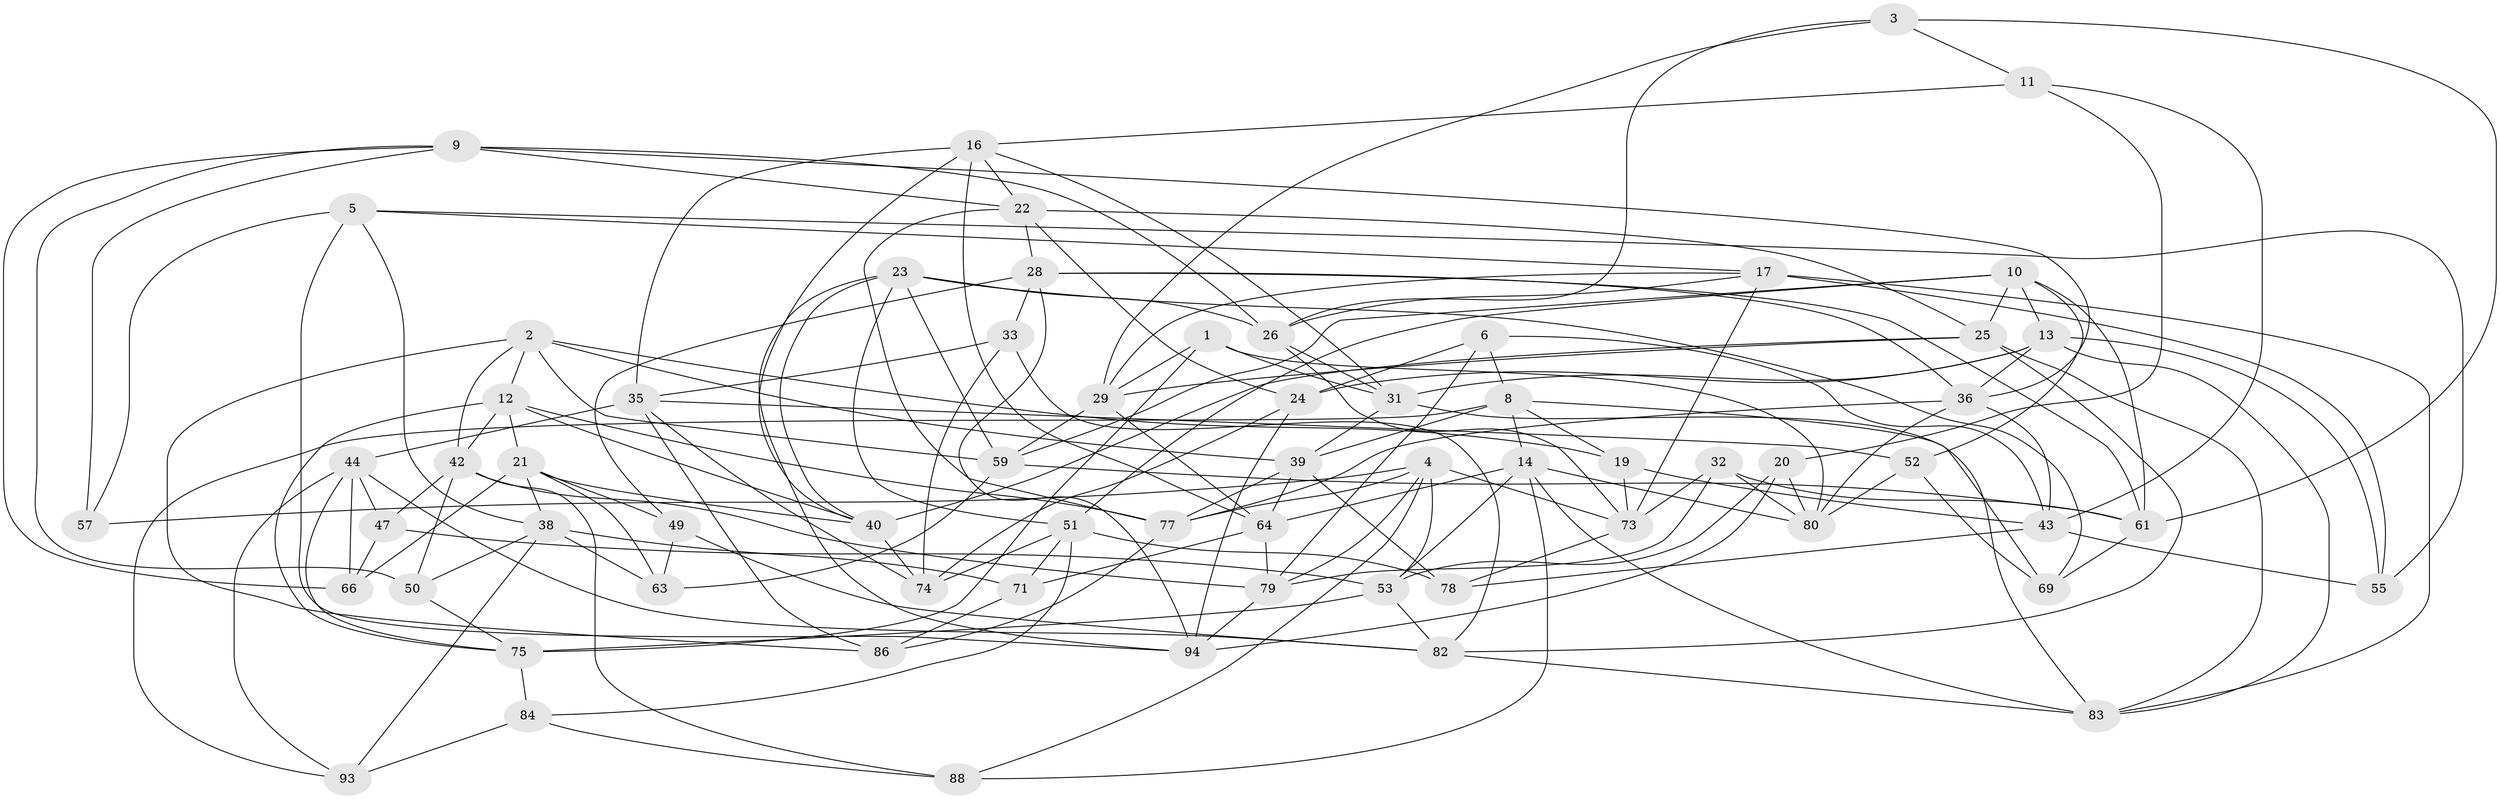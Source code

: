 // Generated by graph-tools (version 1.1) at 2025/52/02/27/25 19:52:32]
// undirected, 65 vertices, 170 edges
graph export_dot {
graph [start="1"]
  node [color=gray90,style=filled];
  1;
  2 [super="+7"];
  3;
  4 [super="+15"];
  5 [super="+45"];
  6;
  8 [super="+18"];
  9 [super="+60"];
  10 [super="+27"];
  11;
  12 [super="+58"];
  13 [super="+104"];
  14 [super="+48"];
  16 [super="+100"];
  17 [super="+34"];
  19;
  20;
  21 [super="+81"];
  22 [super="+76"];
  23 [super="+70"];
  24 [super="+68"];
  25 [super="+67"];
  26 [super="+56"];
  28 [super="+30"];
  29 [super="+97"];
  31 [super="+103"];
  32;
  33;
  35 [super="+37"];
  36 [super="+65"];
  38 [super="+89"];
  39 [super="+62"];
  40 [super="+41"];
  42 [super="+105"];
  43 [super="+72"];
  44 [super="+46"];
  47;
  49;
  50;
  51 [super="+54"];
  52;
  53 [super="+99"];
  55;
  57;
  59 [super="+90"];
  61 [super="+101"];
  63;
  64 [super="+98"];
  66;
  69;
  71;
  73 [super="+95"];
  74 [super="+91"];
  75 [super="+87"];
  77 [super="+96"];
  78;
  79 [super="+85"];
  80 [super="+107"];
  82 [super="+102"];
  83 [super="+92"];
  84;
  86;
  88;
  93;
  94 [super="+106"];
  1 -- 29;
  1 -- 31;
  1 -- 80;
  1 -- 75;
  2 -- 86;
  2 -- 39;
  2 -- 19;
  2 -- 42;
  2 -- 12;
  2 -- 59;
  3 -- 11;
  3 -- 29;
  3 -- 61;
  3 -- 26;
  4 -- 53;
  4 -- 73;
  4 -- 77;
  4 -- 88;
  4 -- 57;
  4 -- 79;
  5 -- 38;
  5 -- 57 [weight=2];
  5 -- 17;
  5 -- 55;
  5 -- 94;
  6 -- 79;
  6 -- 8;
  6 -- 43;
  6 -- 24;
  8 -- 14;
  8 -- 19;
  8 -- 93;
  8 -- 83;
  8 -- 39;
  9 -- 36;
  9 -- 26;
  9 -- 57;
  9 -- 50;
  9 -- 66;
  9 -- 22;
  10 -- 52;
  10 -- 59;
  10 -- 25;
  10 -- 51;
  10 -- 13;
  10 -- 61;
  11 -- 20;
  11 -- 43;
  11 -- 16;
  12 -- 21;
  12 -- 40;
  12 -- 77;
  12 -- 42;
  12 -- 75;
  13 -- 55;
  13 -- 83;
  13 -- 31;
  13 -- 24;
  13 -- 36;
  14 -- 64;
  14 -- 53;
  14 -- 88;
  14 -- 80;
  14 -- 83;
  16 -- 64;
  16 -- 31;
  16 -- 22;
  16 -- 35;
  16 -- 40;
  17 -- 55;
  17 -- 26;
  17 -- 83;
  17 -- 73;
  17 -- 29;
  19 -- 73;
  19 -- 43;
  20 -- 80;
  20 -- 94;
  20 -- 53;
  21 -- 49;
  21 -- 40;
  21 -- 66;
  21 -- 38;
  21 -- 63;
  22 -- 28;
  22 -- 24;
  22 -- 25;
  22 -- 77;
  23 -- 40;
  23 -- 59;
  23 -- 51;
  23 -- 26;
  23 -- 69;
  23 -- 94;
  24 -- 74 [weight=2];
  24 -- 94;
  25 -- 82;
  25 -- 40;
  25 -- 83;
  25 -- 29;
  26 -- 31;
  26 -- 73;
  28 -- 36;
  28 -- 33;
  28 -- 49;
  28 -- 61;
  28 -- 94;
  29 -- 64;
  29 -- 59;
  31 -- 69;
  31 -- 39;
  32 -- 80;
  32 -- 61;
  32 -- 79;
  32 -- 73;
  33 -- 35;
  33 -- 74;
  33 -- 82;
  35 -- 52;
  35 -- 44;
  35 -- 74;
  35 -- 86;
  36 -- 77;
  36 -- 80;
  36 -- 43;
  38 -- 71;
  38 -- 93;
  38 -- 50;
  38 -- 63;
  39 -- 64;
  39 -- 77;
  39 -- 78;
  40 -- 74;
  42 -- 50;
  42 -- 47;
  42 -- 88;
  42 -- 79;
  43 -- 55;
  43 -- 78;
  44 -- 66;
  44 -- 82;
  44 -- 93;
  44 -- 47;
  44 -- 75;
  47 -- 66;
  47 -- 53;
  49 -- 63;
  49 -- 82;
  50 -- 75;
  51 -- 71;
  51 -- 74;
  51 -- 84;
  51 -- 78;
  52 -- 69;
  52 -- 80;
  53 -- 75;
  53 -- 82;
  59 -- 63;
  59 -- 61;
  61 -- 69;
  64 -- 71;
  64 -- 79;
  71 -- 86;
  73 -- 78;
  75 -- 84;
  77 -- 86;
  79 -- 94;
  82 -- 83;
  84 -- 88;
  84 -- 93;
}
